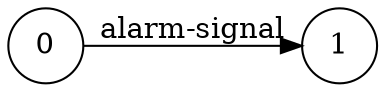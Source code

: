 digraph G {
  graph [rankdir="LR" ranksep=0];
  node [fixedsize=true width=0.5];
  0 [color="black" fillcolor="white" shape="circle" style="filled"];
  1 [color="black" fillcolor="white" shape="circle" style="filled"];
  0 -> 1 [label="alarm-signal"];
}
